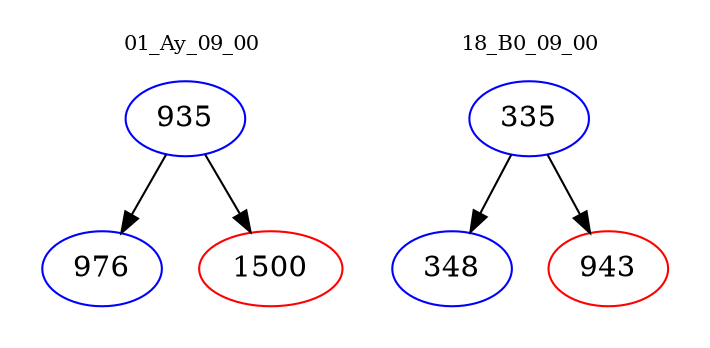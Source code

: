 digraph{
subgraph cluster_0 {
color = white
label = "01_Ay_09_00";
fontsize=10;
T0_935 [label="935", color="blue"]
T0_935 -> T0_976 [color="black"]
T0_976 [label="976", color="blue"]
T0_935 -> T0_1500 [color="black"]
T0_1500 [label="1500", color="red"]
}
subgraph cluster_1 {
color = white
label = "18_B0_09_00";
fontsize=10;
T1_335 [label="335", color="blue"]
T1_335 -> T1_348 [color="black"]
T1_348 [label="348", color="blue"]
T1_335 -> T1_943 [color="black"]
T1_943 [label="943", color="red"]
}
}

